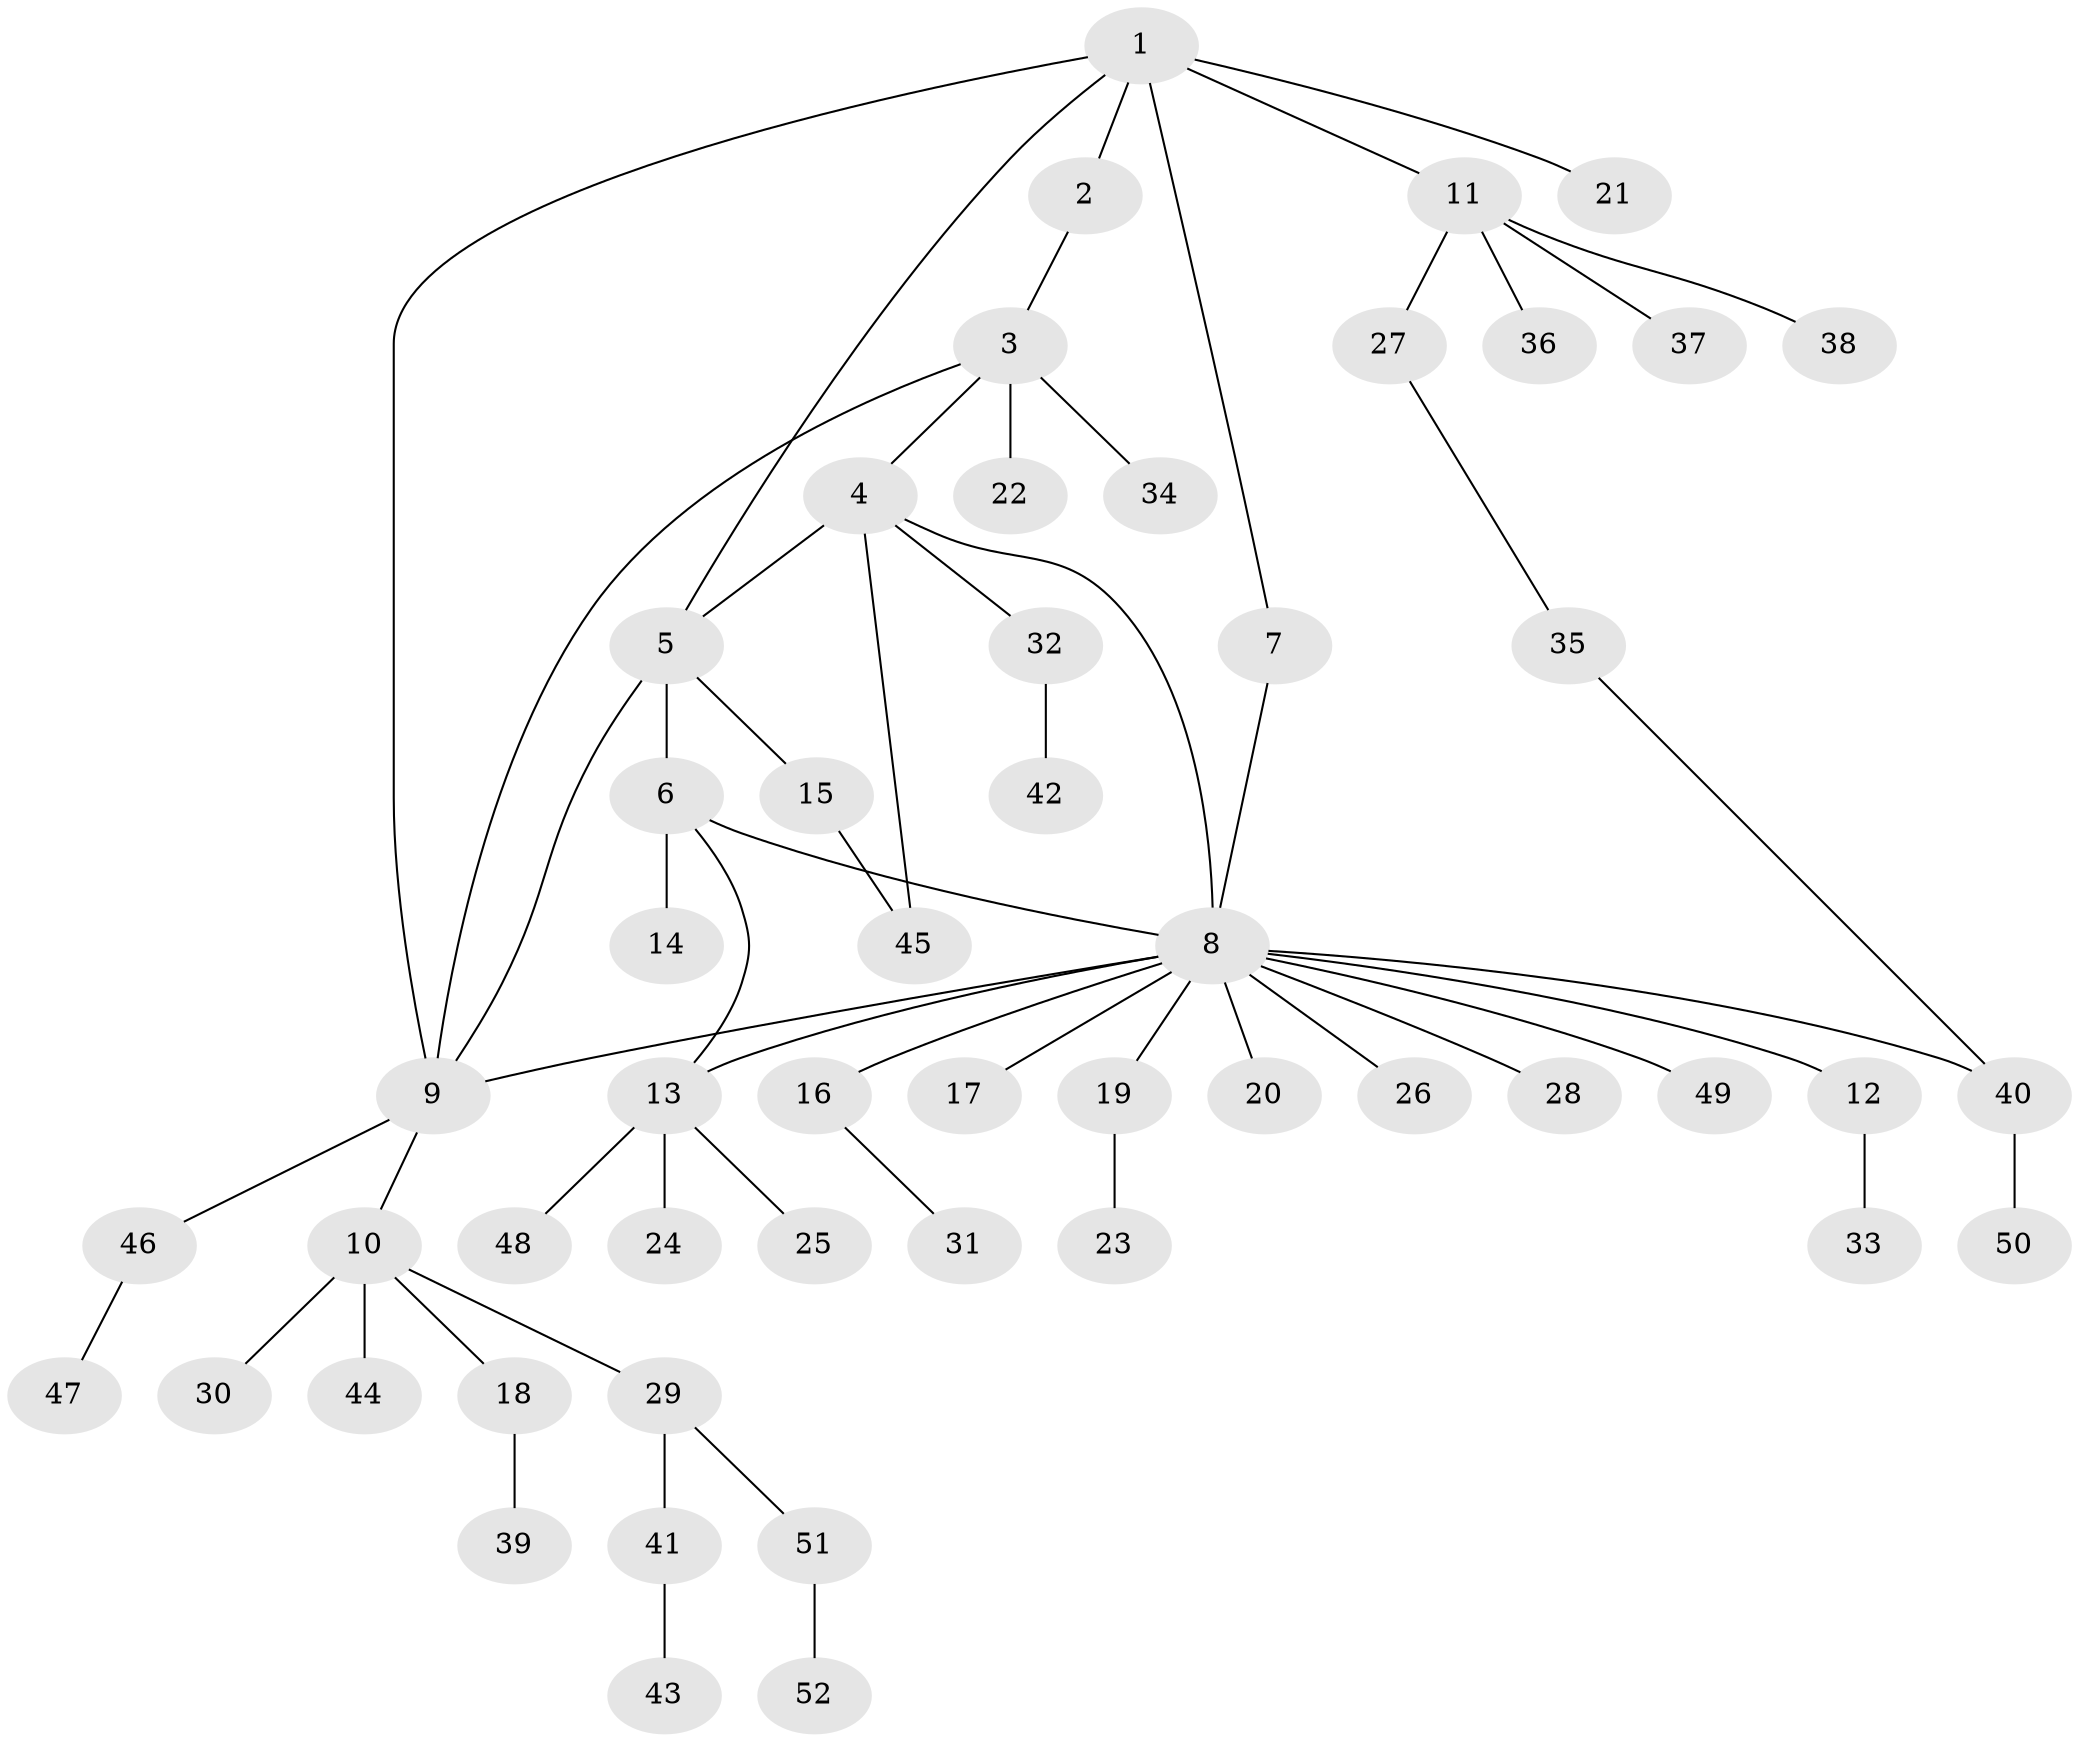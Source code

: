 // Generated by graph-tools (version 1.1) at 2025/26/03/09/25 03:26:36]
// undirected, 52 vertices, 60 edges
graph export_dot {
graph [start="1"]
  node [color=gray90,style=filled];
  1;
  2;
  3;
  4;
  5;
  6;
  7;
  8;
  9;
  10;
  11;
  12;
  13;
  14;
  15;
  16;
  17;
  18;
  19;
  20;
  21;
  22;
  23;
  24;
  25;
  26;
  27;
  28;
  29;
  30;
  31;
  32;
  33;
  34;
  35;
  36;
  37;
  38;
  39;
  40;
  41;
  42;
  43;
  44;
  45;
  46;
  47;
  48;
  49;
  50;
  51;
  52;
  1 -- 2;
  1 -- 5;
  1 -- 7;
  1 -- 9;
  1 -- 11;
  1 -- 21;
  2 -- 3;
  3 -- 4;
  3 -- 9;
  3 -- 22;
  3 -- 34;
  4 -- 5;
  4 -- 8;
  4 -- 32;
  4 -- 45;
  5 -- 6;
  5 -- 9;
  5 -- 15;
  6 -- 8;
  6 -- 13;
  6 -- 14;
  7 -- 8;
  8 -- 9;
  8 -- 12;
  8 -- 13;
  8 -- 16;
  8 -- 17;
  8 -- 19;
  8 -- 20;
  8 -- 26;
  8 -- 28;
  8 -- 40;
  8 -- 49;
  9 -- 10;
  9 -- 46;
  10 -- 18;
  10 -- 29;
  10 -- 30;
  10 -- 44;
  11 -- 27;
  11 -- 36;
  11 -- 37;
  11 -- 38;
  12 -- 33;
  13 -- 24;
  13 -- 25;
  13 -- 48;
  15 -- 45;
  16 -- 31;
  18 -- 39;
  19 -- 23;
  27 -- 35;
  29 -- 41;
  29 -- 51;
  32 -- 42;
  35 -- 40;
  40 -- 50;
  41 -- 43;
  46 -- 47;
  51 -- 52;
}
